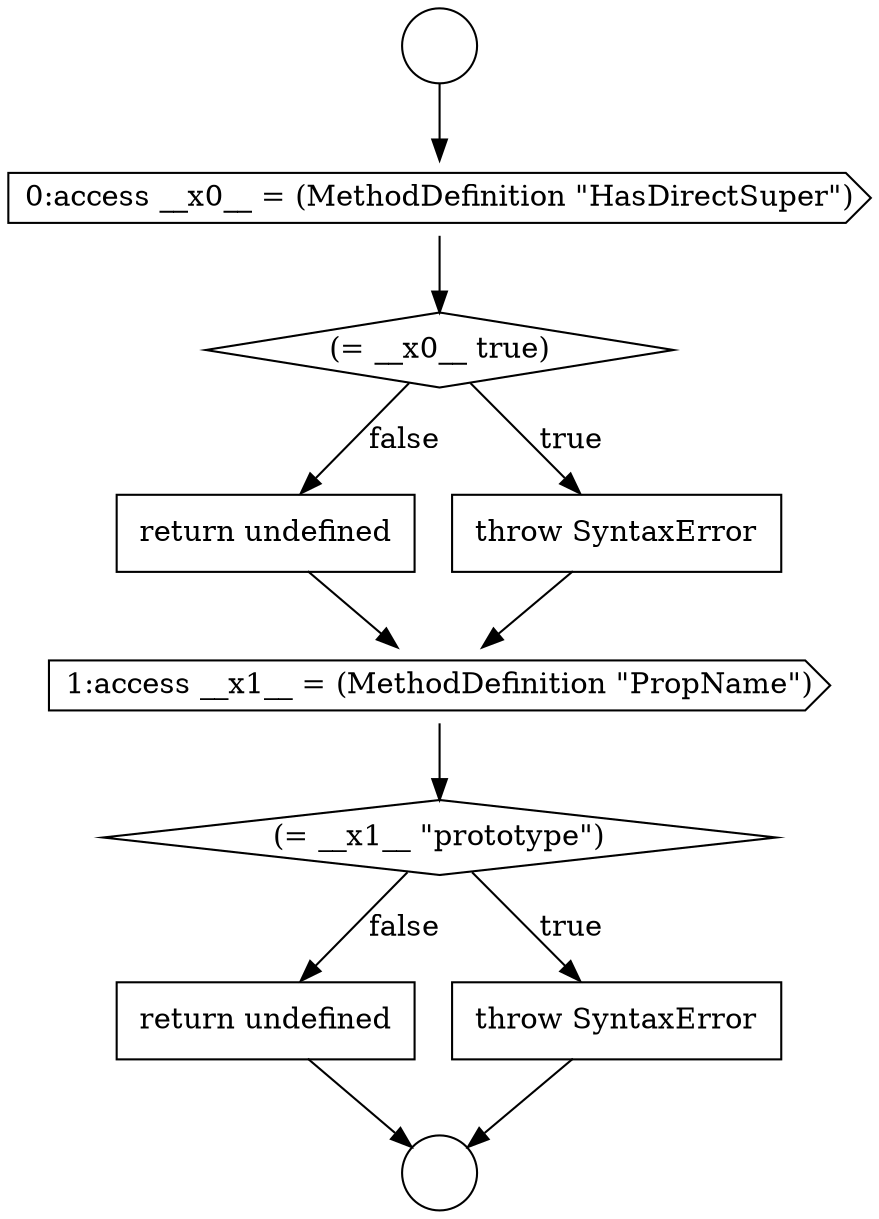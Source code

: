 digraph {
  node20873 [shape=diamond, label=<<font color="black">(= __x0__ true)</font>> color="black" fillcolor="white" style=filled]
  node20870 [shape=circle label=" " color="black" fillcolor="white" style=filled]
  node20877 [shape=diamond, label=<<font color="black">(= __x1__ &quot;prototype&quot;)</font>> color="black" fillcolor="white" style=filled]
  node20871 [shape=circle label=" " color="black" fillcolor="white" style=filled]
  node20876 [shape=cds, label=<<font color="black">1:access __x1__ = (MethodDefinition &quot;PropName&quot;)</font>> color="black" fillcolor="white" style=filled]
  node20872 [shape=cds, label=<<font color="black">0:access __x0__ = (MethodDefinition &quot;HasDirectSuper&quot;)</font>> color="black" fillcolor="white" style=filled]
  node20875 [shape=none, margin=0, label=<<font color="black">
    <table border="0" cellborder="1" cellspacing="0" cellpadding="10">
      <tr><td align="left">return undefined</td></tr>
    </table>
  </font>> color="black" fillcolor="white" style=filled]
  node20879 [shape=none, margin=0, label=<<font color="black">
    <table border="0" cellborder="1" cellspacing="0" cellpadding="10">
      <tr><td align="left">return undefined</td></tr>
    </table>
  </font>> color="black" fillcolor="white" style=filled]
  node20874 [shape=none, margin=0, label=<<font color="black">
    <table border="0" cellborder="1" cellspacing="0" cellpadding="10">
      <tr><td align="left">throw SyntaxError</td></tr>
    </table>
  </font>> color="black" fillcolor="white" style=filled]
  node20878 [shape=none, margin=0, label=<<font color="black">
    <table border="0" cellborder="1" cellspacing="0" cellpadding="10">
      <tr><td align="left">throw SyntaxError</td></tr>
    </table>
  </font>> color="black" fillcolor="white" style=filled]
  node20875 -> node20876 [ color="black"]
  node20879 -> node20871 [ color="black"]
  node20870 -> node20872 [ color="black"]
  node20877 -> node20878 [label=<<font color="black">true</font>> color="black"]
  node20877 -> node20879 [label=<<font color="black">false</font>> color="black"]
  node20878 -> node20871 [ color="black"]
  node20872 -> node20873 [ color="black"]
  node20874 -> node20876 [ color="black"]
  node20876 -> node20877 [ color="black"]
  node20873 -> node20874 [label=<<font color="black">true</font>> color="black"]
  node20873 -> node20875 [label=<<font color="black">false</font>> color="black"]
}
